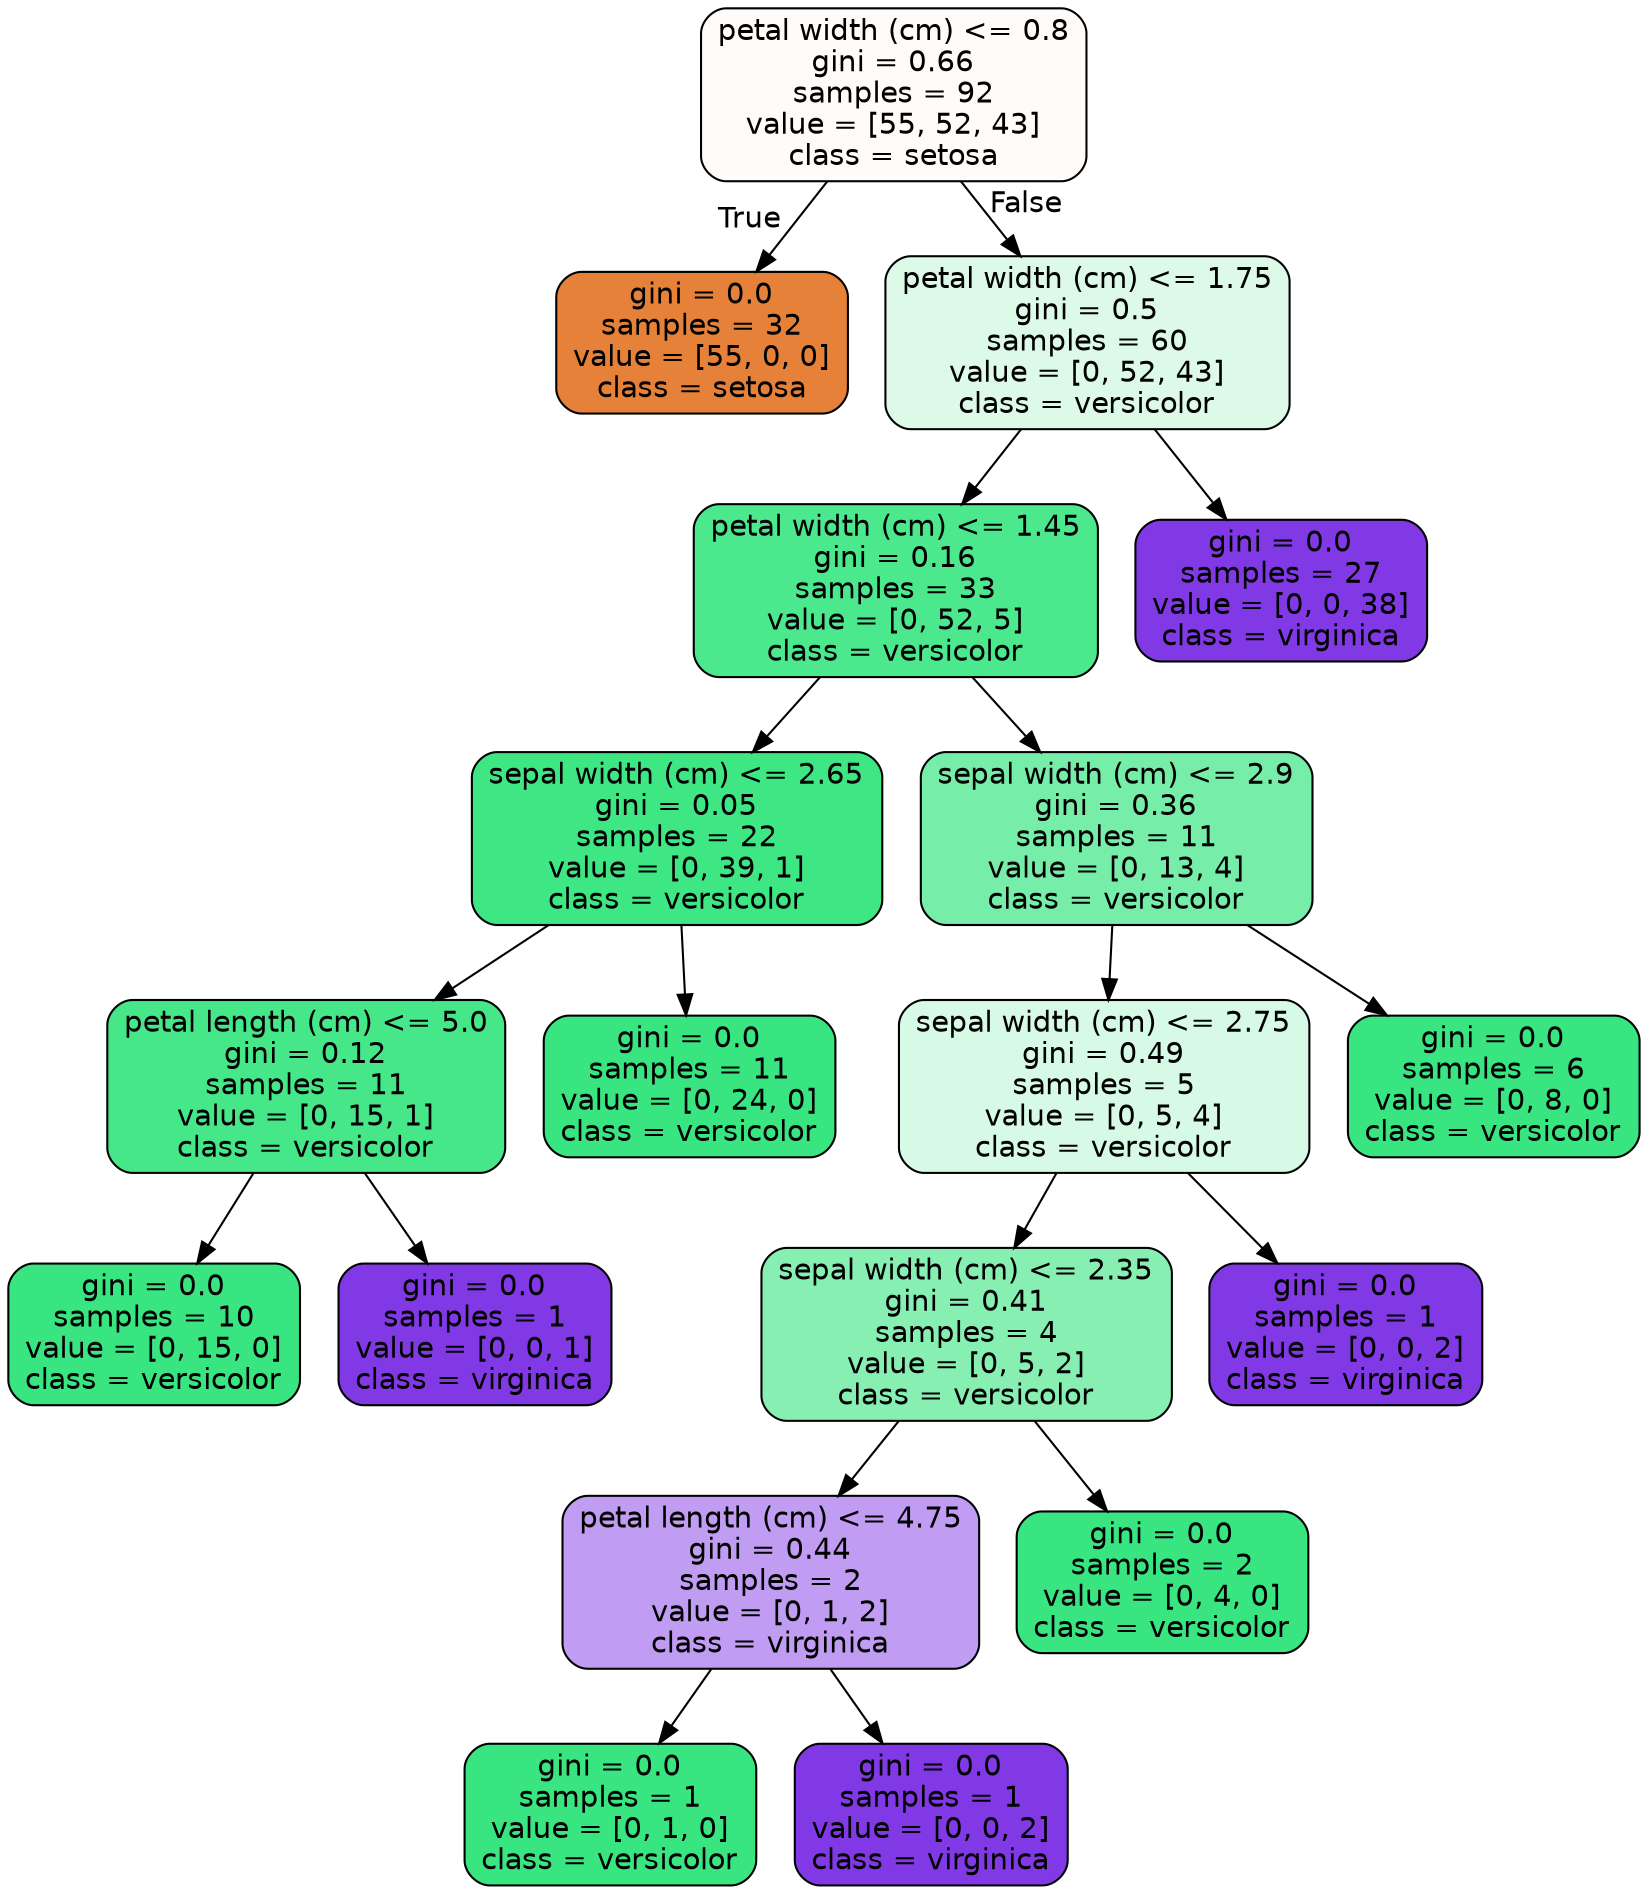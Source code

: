 digraph Tree {
node [shape=box, style="filled, rounded", color="black", fontname="helvetica"] ;
edge [fontname="helvetica"] ;
0 [label="petal width (cm) <= 0.8\ngini = 0.66\nsamples = 92\nvalue = [55, 52, 43]\nclass = setosa", fillcolor="#fefbf9"] ;
1 [label="gini = 0.0\nsamples = 32\nvalue = [55, 0, 0]\nclass = setosa", fillcolor="#e58139"] ;
0 -> 1 [labeldistance=2.5, labelangle=45, headlabel="True"] ;
2 [label="petal width (cm) <= 1.75\ngini = 0.5\nsamples = 60\nvalue = [0, 52, 43]\nclass = versicolor", fillcolor="#ddfae9"] ;
0 -> 2 [labeldistance=2.5, labelangle=-45, headlabel="False"] ;
3 [label="petal width (cm) <= 1.45\ngini = 0.16\nsamples = 33\nvalue = [0, 52, 5]\nclass = versicolor", fillcolor="#4ce88d"] ;
2 -> 3 ;
4 [label="sepal width (cm) <= 2.65\ngini = 0.05\nsamples = 22\nvalue = [0, 39, 1]\nclass = versicolor", fillcolor="#3ee684"] ;
3 -> 4 ;
5 [label="petal length (cm) <= 5.0\ngini = 0.12\nsamples = 11\nvalue = [0, 15, 1]\nclass = versicolor", fillcolor="#46e789"] ;
4 -> 5 ;
6 [label="gini = 0.0\nsamples = 10\nvalue = [0, 15, 0]\nclass = versicolor", fillcolor="#39e581"] ;
5 -> 6 ;
7 [label="gini = 0.0\nsamples = 1\nvalue = [0, 0, 1]\nclass = virginica", fillcolor="#8139e5"] ;
5 -> 7 ;
8 [label="gini = 0.0\nsamples = 11\nvalue = [0, 24, 0]\nclass = versicolor", fillcolor="#39e581"] ;
4 -> 8 ;
9 [label="sepal width (cm) <= 2.9\ngini = 0.36\nsamples = 11\nvalue = [0, 13, 4]\nclass = versicolor", fillcolor="#76eda8"] ;
3 -> 9 ;
10 [label="sepal width (cm) <= 2.75\ngini = 0.49\nsamples = 5\nvalue = [0, 5, 4]\nclass = versicolor", fillcolor="#d7fae6"] ;
9 -> 10 ;
11 [label="sepal width (cm) <= 2.35\ngini = 0.41\nsamples = 4\nvalue = [0, 5, 2]\nclass = versicolor", fillcolor="#88efb3"] ;
10 -> 11 ;
12 [label="petal length (cm) <= 4.75\ngini = 0.44\nsamples = 2\nvalue = [0, 1, 2]\nclass = virginica", fillcolor="#c09cf2"] ;
11 -> 12 ;
13 [label="gini = 0.0\nsamples = 1\nvalue = [0, 1, 0]\nclass = versicolor", fillcolor="#39e581"] ;
12 -> 13 ;
14 [label="gini = 0.0\nsamples = 1\nvalue = [0, 0, 2]\nclass = virginica", fillcolor="#8139e5"] ;
12 -> 14 ;
15 [label="gini = 0.0\nsamples = 2\nvalue = [0, 4, 0]\nclass = versicolor", fillcolor="#39e581"] ;
11 -> 15 ;
16 [label="gini = 0.0\nsamples = 1\nvalue = [0, 0, 2]\nclass = virginica", fillcolor="#8139e5"] ;
10 -> 16 ;
17 [label="gini = 0.0\nsamples = 6\nvalue = [0, 8, 0]\nclass = versicolor", fillcolor="#39e581"] ;
9 -> 17 ;
18 [label="gini = 0.0\nsamples = 27\nvalue = [0, 0, 38]\nclass = virginica", fillcolor="#8139e5"] ;
2 -> 18 ;
}